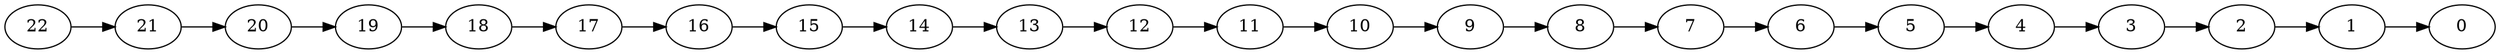 digraph parent {
	graph [rankdir=LR,
		splines=line
	];
	1 -> 0	[minlen=1];
	2 -> 1;
	3 -> 2;
	4 -> 3;
	5 -> 4;
	6 -> 5;
	7 -> 6;
	8 -> 7;
	9 -> 8;
	10 -> 9;
	11 -> 10;
	12 -> 11;
	13 -> 12;
	14 -> 13;
	15 -> 14;
	16 -> 15;
	17 -> 16;
	18 -> 17;
	19 -> 18;
	20 -> 19;
	21 -> 20;
	22 -> 21	[minlen=1];
}

